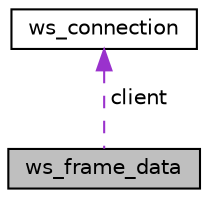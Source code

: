 digraph "ws_frame_data"
{
 // LATEX_PDF_SIZE
  edge [fontname="Helvetica",fontsize="10",labelfontname="Helvetica",labelfontsize="10"];
  node [fontname="Helvetica",fontsize="10",shape=record];
  Node1 [label="ws_frame_data",height=0.2,width=0.4,color="black", fillcolor="grey75", style="filled", fontcolor="black",tooltip="WebSocket frame data."];
  Node2 -> Node1 [dir="back",color="darkorchid3",fontsize="10",style="dashed",label=" client" ,fontname="Helvetica"];
  Node2 [label="ws_connection",height=0.2,width=0.4,color="black", fillcolor="white", style="filled",URL="$structws__connection.html",tooltip="Client socks."];
}

